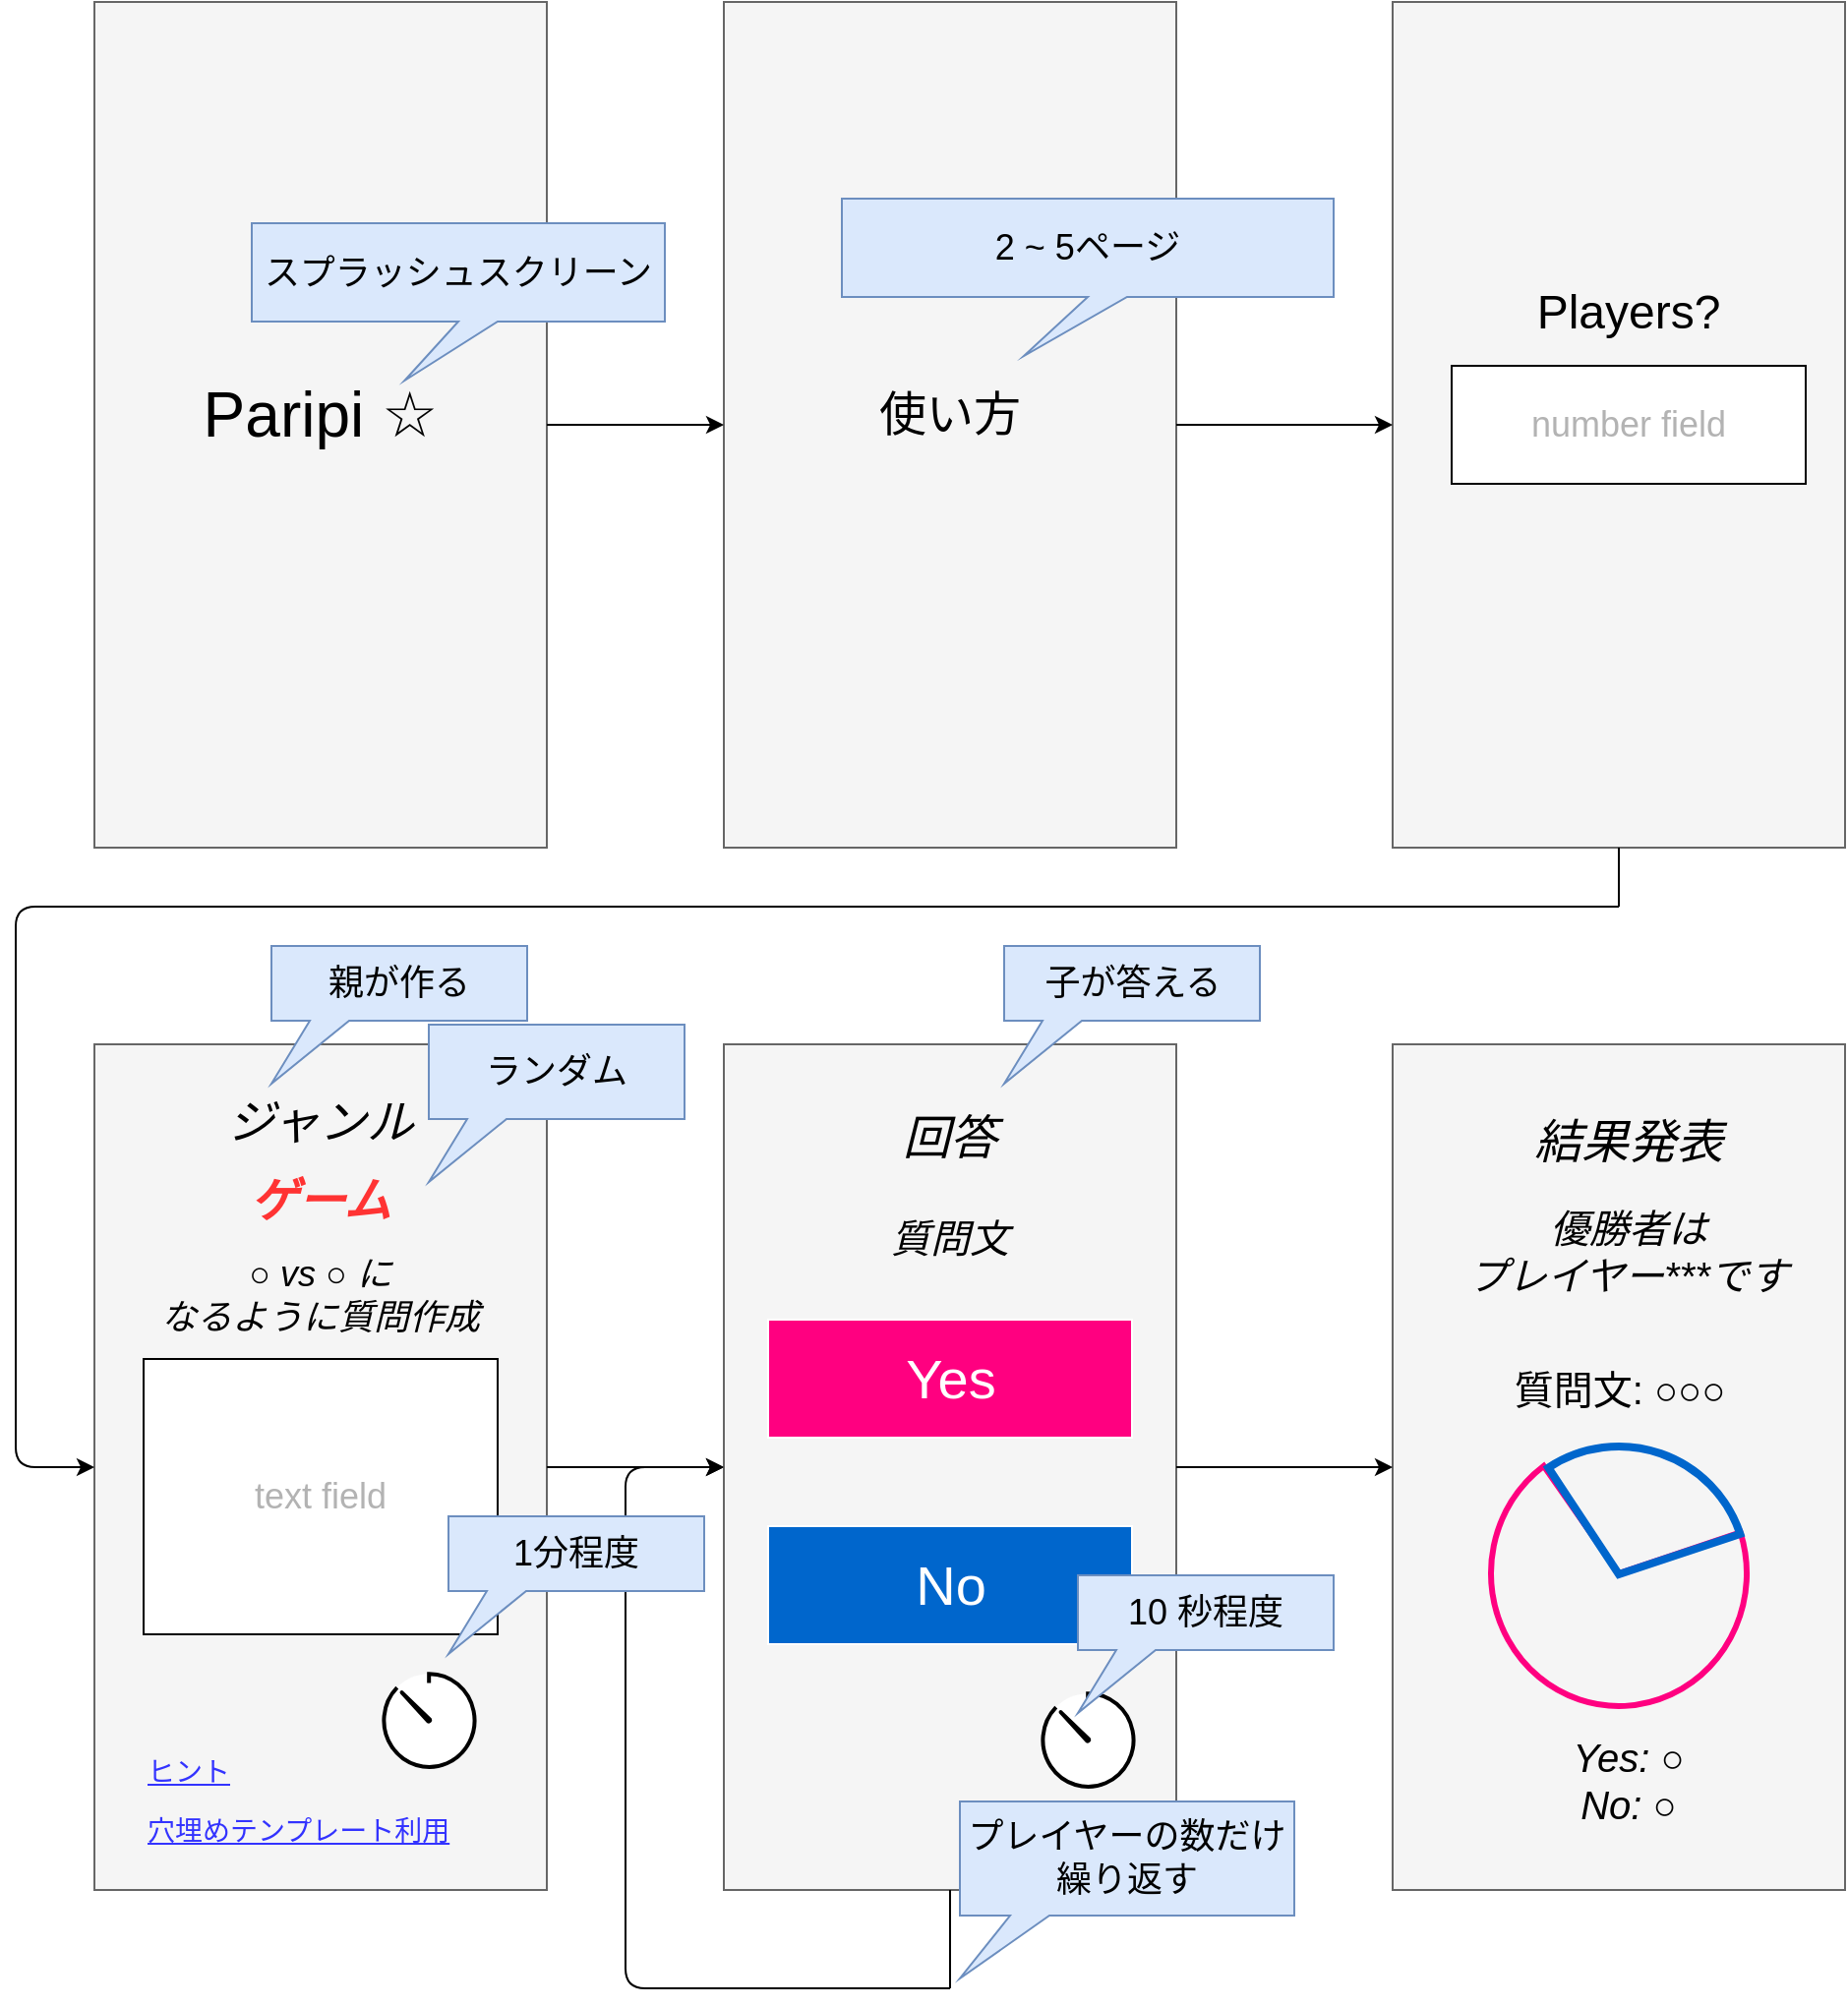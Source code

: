 <mxfile version="11.1.4" type="github"><diagram id="59mLUWuEukuHv1JtayhG" name="Page-1"><mxGraphModel dx="803" dy="538" grid="1" gridSize="10" guides="1" tooltips="1" connect="1" arrows="1" fold="1" page="1" pageScale="1" pageWidth="500" pageHeight="350" math="0" shadow="0"><root><mxCell id="0"/><mxCell id="1" parent="0"/><mxCell id="BUQUY_ISo4O6DXAO7tGX-52" value="" style="edgeStyle=elbowEdgeStyle;elbow=horizontal;endArrow=classic;html=1;entryX=0;entryY=0.5;entryDx=0;entryDy=0;" parent="1" edge="1" target="BUQUY_ISo4O6DXAO7tGX-34"><mxGeometry width="50" height="50" relative="1" as="geometry"><mxPoint x="515" y="1040" as="sourcePoint"/><mxPoint x="80" y="775" as="targetPoint"/><Array as="points"><mxPoint x="350" y="900"/><mxPoint x="30" y="630"/><mxPoint x="50" y="530"/></Array></mxGeometry></mxCell><mxCell id="BUQUY_ISo4O6DXAO7tGX-2" value="" style="rounded=0;whiteSpace=wrap;html=1;fillColor=#f5f5f5;strokeColor=#666666;fontColor=#333333;" parent="1" vertex="1"><mxGeometry x="80" y="30" width="230" height="430" as="geometry"/></mxCell><mxCell id="BUQUY_ISo4O6DXAO7tGX-3" value="&lt;font style=&quot;font-size: 32px&quot;&gt;Paripi ☆&lt;/font&gt;" style="text;html=1;strokeColor=none;fillColor=none;align=center;verticalAlign=middle;whiteSpace=wrap;rounded=0;" parent="1" vertex="1"><mxGeometry x="115" y="222.5" width="160" height="35" as="geometry"/></mxCell><mxCell id="BUQUY_ISo4O6DXAO7tGX-4" value="" style="rounded=0;whiteSpace=wrap;html=1;fillColor=#f5f5f5;strokeColor=#666666;fontColor=#333333;" parent="1" vertex="1"><mxGeometry x="400" y="30" width="230" height="430" as="geometry"/></mxCell><mxCell id="BUQUY_ISo4O6DXAO7tGX-8" value="&lt;font style=&quot;font-size: 18px&quot;&gt;スプラッシュスクリーン&lt;/font&gt;" style="shape=callout;whiteSpace=wrap;html=1;perimeter=calloutPerimeter;position2=0.37;fillColor=#dae8fc;strokeColor=#6c8ebf;" parent="1" vertex="1"><mxGeometry x="160" y="142.5" width="210" height="80" as="geometry"/></mxCell><mxCell id="BUQUY_ISo4O6DXAO7tGX-9" value="&lt;font style=&quot;font-size: 18px&quot;&gt;2 ~ 5ページ&lt;/font&gt;" style="shape=callout;whiteSpace=wrap;html=1;perimeter=calloutPerimeter;position2=0.37;fillColor=#dae8fc;strokeColor=#6c8ebf;" parent="1" vertex="1"><mxGeometry x="460" y="130" width="250" height="80" as="geometry"/></mxCell><mxCell id="BUQUY_ISo4O6DXAO7tGX-11" value="&lt;font style=&quot;font-size: 24px&quot;&gt;使い方&lt;/font&gt;" style="text;html=1;strokeColor=none;fillColor=none;align=center;verticalAlign=middle;whiteSpace=wrap;rounded=0;" parent="1" vertex="1"><mxGeometry x="435" y="222.5" width="160" height="35" as="geometry"/></mxCell><mxCell id="BUQUY_ISo4O6DXAO7tGX-12" value="" style="endArrow=classic;html=1;exitX=1;exitY=0.5;exitDx=0;exitDy=0;entryX=0;entryY=0.5;entryDx=0;entryDy=0;" parent="1" source="BUQUY_ISo4O6DXAO7tGX-2" target="BUQUY_ISo4O6DXAO7tGX-4" edge="1"><mxGeometry width="50" height="50" relative="1" as="geometry"><mxPoint x="80" y="530" as="sourcePoint"/><mxPoint x="130" y="480" as="targetPoint"/></mxGeometry></mxCell><mxCell id="BUQUY_ISo4O6DXAO7tGX-13" value="" style="rounded=0;whiteSpace=wrap;html=1;fillColor=#f5f5f5;strokeColor=#666666;fontColor=#333333;" parent="1" vertex="1"><mxGeometry x="740" y="30" width="230" height="430" as="geometry"/></mxCell><mxCell id="BUQUY_ISo4O6DXAO7tGX-14" value="" style="endArrow=classic;html=1;exitX=1;exitY=0.5;exitDx=0;exitDy=0;" parent="1" source="BUQUY_ISo4O6DXAO7tGX-4" target="BUQUY_ISo4O6DXAO7tGX-13" edge="1"><mxGeometry width="50" height="50" relative="1" as="geometry"><mxPoint x="320" y="255" as="sourcePoint"/><mxPoint x="410" y="255" as="targetPoint"/></mxGeometry></mxCell><mxCell id="BUQUY_ISo4O6DXAO7tGX-15" value="&lt;font style=&quot;font-size: 24px&quot;&gt;Players?&lt;/font&gt;" style="text;html=1;strokeColor=none;fillColor=none;align=center;verticalAlign=middle;whiteSpace=wrap;rounded=0;" parent="1" vertex="1"><mxGeometry x="780" y="170" width="160" height="35" as="geometry"/></mxCell><mxCell id="BUQUY_ISo4O6DXAO7tGX-16" value="&lt;font style=&quot;font-size: 18px&quot; color=&quot;#b3b3b3&quot;&gt;number field&lt;/font&gt;" style="rounded=0;whiteSpace=wrap;html=1;" parent="1" vertex="1"><mxGeometry x="770" y="215" width="180" height="60" as="geometry"/></mxCell><mxCell id="BUQUY_ISo4O6DXAO7tGX-18" value="" style="rounded=0;whiteSpace=wrap;html=1;fillColor=#f5f5f5;strokeColor=#666666;fontColor=#333333;" parent="1" vertex="1"><mxGeometry x="80" y="560" width="230" height="430" as="geometry"/></mxCell><mxCell id="BUQUY_ISo4O6DXAO7tGX-20" value="" style="edgeStyle=elbowEdgeStyle;elbow=horizontal;endArrow=classic;html=1;entryX=0;entryY=0.5;entryDx=0;entryDy=0;" parent="1" target="BUQUY_ISo4O6DXAO7tGX-18" edge="1"><mxGeometry width="50" height="50" relative="1" as="geometry"><mxPoint x="855" y="490" as="sourcePoint"/><mxPoint x="40" y="630" as="targetPoint"/><Array as="points"><mxPoint x="40" y="520"/><mxPoint x="20" y="620"/><mxPoint x="40" y="520"/></Array></mxGeometry></mxCell><mxCell id="BUQUY_ISo4O6DXAO7tGX-22" value="" style="endArrow=none;html=1;entryX=0.5;entryY=1;entryDx=0;entryDy=0;" parent="1" target="BUQUY_ISo4O6DXAO7tGX-13" edge="1"><mxGeometry width="50" height="50" relative="1" as="geometry"><mxPoint x="855" y="490" as="sourcePoint"/><mxPoint x="840" y="535" as="targetPoint"/></mxGeometry></mxCell><mxCell id="BUQUY_ISo4O6DXAO7tGX-24" value="&lt;font style=&quot;font-size: 18px&quot; color=&quot;#b3b3b3&quot;&gt;text field&lt;/font&gt;" style="rounded=0;whiteSpace=wrap;html=1;" parent="1" vertex="1"><mxGeometry x="105" y="720" width="180" height="140" as="geometry"/></mxCell><mxCell id="BUQUY_ISo4O6DXAO7tGX-25" value="&lt;font style=&quot;font-size: 18px&quot;&gt;&lt;i&gt;○ vs ○ に&lt;br&gt;なるように&lt;/i&gt;&lt;i&gt;質問作成&lt;/i&gt;&lt;i&gt;&lt;br&gt;&lt;/i&gt;&lt;/font&gt;" style="text;html=1;strokeColor=none;fillColor=none;align=center;verticalAlign=middle;whiteSpace=wrap;rounded=0;" parent="1" vertex="1"><mxGeometry x="105" y="660" width="180" height="55" as="geometry"/></mxCell><mxCell id="BUQUY_ISo4O6DXAO7tGX-26" value="&lt;font color=&quot;#3333ff&quot; size=&quot;1&quot;&gt;&lt;u style=&quot;font-size: 14px&quot;&gt;ヒント&lt;/u&gt;&lt;/font&gt;" style="text;html=1;strokeColor=none;fillColor=none;align=left;verticalAlign=middle;whiteSpace=wrap;rounded=0;" parent="1" vertex="1"><mxGeometry x="105" y="920" width="105" height="20" as="geometry"/></mxCell><mxCell id="BUQUY_ISo4O6DXAO7tGX-27" value="&lt;font color=&quot;#3333ff&quot; size=&quot;1&quot;&gt;&lt;u style=&quot;font-size: 14px&quot;&gt;穴埋めテンプレート利用&lt;/u&gt;&lt;/font&gt;" style="text;html=1;strokeColor=none;fillColor=none;align=left;verticalAlign=middle;whiteSpace=wrap;rounded=0;" parent="1" vertex="1"><mxGeometry x="105" y="950" width="165" height="20" as="geometry"/></mxCell><mxCell id="BUQUY_ISo4O6DXAO7tGX-29" value="&lt;span style=&quot;font-size: 24px&quot;&gt;&lt;i&gt;ジャンル&lt;/i&gt;&lt;/span&gt;" style="text;html=1;strokeColor=none;fillColor=none;align=center;verticalAlign=middle;whiteSpace=wrap;rounded=0;" parent="1" vertex="1"><mxGeometry x="105" y="580" width="180" height="40" as="geometry"/></mxCell><mxCell id="BUQUY_ISo4O6DXAO7tGX-31" value="&lt;span style=&quot;font-size: 24px&quot;&gt;&lt;i&gt;ゲーム&lt;/i&gt;&lt;/span&gt;" style="text;html=1;strokeColor=none;fillColor=none;align=center;verticalAlign=middle;whiteSpace=wrap;rounded=0;fontColor=#FF3333;fontStyle=1" parent="1" vertex="1"><mxGeometry x="105" y="620" width="180" height="40" as="geometry"/></mxCell><mxCell id="BUQUY_ISo4O6DXAO7tGX-32" value="" style="html=1;verticalLabelPosition=bottom;align=center;labelBackgroundColor=#000000;verticalAlign=top;strokeWidth=2;strokeColor=#000000;fillColor=#ffffff;shadow=0;dashed=0;shape=mxgraph.ios7.icons.gauge;fontColor=#000000;" parent="1" vertex="1"><mxGeometry x="225" y="880" width="50" height="50" as="geometry"/></mxCell><mxCell id="BUQUY_ISo4O6DXAO7tGX-33" value="&lt;span style=&quot;font-size: 18px&quot;&gt;ランダム&lt;/span&gt;" style="shape=callout;whiteSpace=wrap;html=1;perimeter=calloutPerimeter;position2=0;fillColor=#dae8fc;strokeColor=#6c8ebf;size=32;position=0.15;" parent="1" vertex="1"><mxGeometry x="250" y="550" width="130" height="80" as="geometry"/></mxCell><mxCell id="BUQUY_ISo4O6DXAO7tGX-34" value="" style="rounded=0;whiteSpace=wrap;html=1;fillColor=#f5f5f5;strokeColor=#666666;fontColor=#333333;" parent="1" vertex="1"><mxGeometry x="400" y="560" width="230" height="430" as="geometry"/></mxCell><mxCell id="BUQUY_ISo4O6DXAO7tGX-35" value="" style="endArrow=classic;html=1;exitX=1;exitY=0.5;exitDx=0;exitDy=0;entryX=0;entryY=0.5;entryDx=0;entryDy=0;" parent="1" target="BUQUY_ISo4O6DXAO7tGX-34" edge="1"><mxGeometry width="50" height="50" relative="1" as="geometry"><mxPoint x="310" y="775" as="sourcePoint"/><mxPoint x="130" y="1010" as="targetPoint"/></mxGeometry></mxCell><mxCell id="BUQUY_ISo4O6DXAO7tGX-36" value="&lt;span style=&quot;font-size: 18px&quot;&gt;1分程度&lt;/span&gt;" style="shape=callout;whiteSpace=wrap;html=1;perimeter=calloutPerimeter;position2=0;fillColor=#dae8fc;strokeColor=#6c8ebf;size=32;position=0.15;" parent="1" vertex="1"><mxGeometry x="260" y="800" width="130" height="70" as="geometry"/></mxCell><mxCell id="BUQUY_ISo4O6DXAO7tGX-37" value="&lt;span style=&quot;font-size: 24px&quot;&gt;&lt;i&gt;回答&lt;/i&gt;&lt;/span&gt;" style="text;html=1;strokeColor=none;fillColor=none;align=center;verticalAlign=middle;whiteSpace=wrap;rounded=0;" parent="1" vertex="1"><mxGeometry x="425" y="587.5" width="180" height="40" as="geometry"/></mxCell><mxCell id="BUQUY_ISo4O6DXAO7tGX-39" value="Yes" style="rounded=0;whiteSpace=wrap;html=1;labelBackgroundColor=none;strokeColor=#FFFFFF;fontColor=#FFFFFF;align=center;fillColor=#FF0080;labelBorderColor=none;fontSize=28;" parent="1" vertex="1"><mxGeometry x="422.5" y="700" width="185" height="60" as="geometry"/></mxCell><mxCell id="BUQUY_ISo4O6DXAO7tGX-40" value="No" style="rounded=0;whiteSpace=wrap;html=1;labelBackgroundColor=none;strokeColor=#FFFFFF;fontColor=#FFFFFF;align=center;fillColor=#0066CC;labelBorderColor=none;fontSize=28;" parent="1" vertex="1"><mxGeometry x="422.5" y="805" width="185" height="60" as="geometry"/></mxCell><mxCell id="BUQUY_ISo4O6DXAO7tGX-41" value="&lt;span style=&quot;font-size: 18px&quot;&gt;子が答える&lt;/span&gt;" style="shape=callout;whiteSpace=wrap;html=1;perimeter=calloutPerimeter;position2=0;fillColor=#dae8fc;strokeColor=#6c8ebf;size=32;position=0.15;" parent="1" vertex="1"><mxGeometry x="542.5" y="510" width="130" height="70" as="geometry"/></mxCell><mxCell id="BUQUY_ISo4O6DXAO7tGX-42" value="&lt;span style=&quot;font-size: 18px&quot;&gt;親が作る&lt;/span&gt;" style="shape=callout;whiteSpace=wrap;html=1;perimeter=calloutPerimeter;position2=0;fillColor=#dae8fc;strokeColor=#6c8ebf;size=32;position=0.15;" parent="1" vertex="1"><mxGeometry x="170" y="510" width="130" height="70" as="geometry"/></mxCell><mxCell id="BUQUY_ISo4O6DXAO7tGX-43" value="&lt;font style=&quot;font-size: 20px&quot;&gt;&lt;i&gt;質問文&lt;/i&gt;&lt;/font&gt;" style="text;html=1;strokeColor=none;fillColor=none;align=center;verticalAlign=middle;whiteSpace=wrap;rounded=0;" parent="1" vertex="1"><mxGeometry x="425" y="635" width="180" height="45" as="geometry"/></mxCell><mxCell id="BUQUY_ISo4O6DXAO7tGX-44" value="" style="html=1;verticalLabelPosition=bottom;align=center;labelBackgroundColor=#000000;verticalAlign=top;strokeWidth=2;strokeColor=#000000;fillColor=#ffffff;shadow=0;dashed=0;shape=mxgraph.ios7.icons.gauge;fontColor=#000000;" parent="1" vertex="1"><mxGeometry x="560" y="890" width="50" height="50" as="geometry"/></mxCell><mxCell id="BUQUY_ISo4O6DXAO7tGX-45" value="&lt;span style=&quot;font-size: 18px&quot;&gt;10 秒程度&lt;/span&gt;" style="shape=callout;whiteSpace=wrap;html=1;perimeter=calloutPerimeter;position2=0;fillColor=#dae8fc;strokeColor=#6c8ebf;size=32;position=0.15;" parent="1" vertex="1"><mxGeometry x="580" y="830" width="130" height="70" as="geometry"/></mxCell><mxCell id="BUQUY_ISo4O6DXAO7tGX-46" value="" style="rounded=0;whiteSpace=wrap;html=1;fillColor=#f5f5f5;strokeColor=#666666;fontColor=#333333;" parent="1" vertex="1"><mxGeometry x="740" y="560" width="230" height="430" as="geometry"/></mxCell><mxCell id="BUQUY_ISo4O6DXAO7tGX-47" value="" style="endArrow=classic;html=1;exitX=1;exitY=0.5;exitDx=0;exitDy=0;" parent="1" target="BUQUY_ISo4O6DXAO7tGX-46" edge="1"><mxGeometry width="50" height="50" relative="1" as="geometry"><mxPoint x="630" y="775" as="sourcePoint"/><mxPoint x="410" y="785" as="targetPoint"/></mxGeometry></mxCell><mxCell id="BUQUY_ISo4O6DXAO7tGX-48" value="&lt;span style=&quot;font-size: 24px&quot;&gt;&lt;i&gt;結果発表&lt;/i&gt;&lt;/span&gt;" style="text;html=1;strokeColor=none;fillColor=none;align=center;verticalAlign=middle;whiteSpace=wrap;rounded=0;" parent="1" vertex="1"><mxGeometry x="770" y="590" width="180" height="40" as="geometry"/></mxCell><mxCell id="BUQUY_ISo4O6DXAO7tGX-49" value="" style="verticalLabelPosition=bottom;verticalAlign=top;html=1;shape=mxgraph.basic.pie;startAngle=0.2;endAngle=0.9;labelBackgroundColor=none;strokeColor=#FF0080;fillColor=none;fontSize=28;fontColor=#FFFFFF;align=center;strokeWidth=3;" parent="1" vertex="1"><mxGeometry x="790" y="761.5" width="130" height="135" as="geometry"/></mxCell><mxCell id="BUQUY_ISo4O6DXAO7tGX-50" value="" style="verticalLabelPosition=bottom;verticalAlign=top;html=1;shape=mxgraph.basic.pie;startAngle=0.407;endAngle=0.699;labelBackgroundColor=none;strokeColor=#0066CC;fillColor=none;fontSize=28;fontColor=#FFFFFF;align=center;rotation=180;strokeWidth=4;" parent="1" vertex="1"><mxGeometry x="790" y="764.5" width="130" height="130" as="geometry"/></mxCell><mxCell id="BUQUY_ISo4O6DXAO7tGX-51" value="&lt;font style=&quot;font-size: 20px&quot;&gt;&lt;i&gt;Yes: ○&lt;br&gt;No: ○&lt;br&gt;&lt;/i&gt;&lt;/font&gt;" style="text;html=1;strokeColor=none;fillColor=none;align=center;verticalAlign=middle;whiteSpace=wrap;rounded=0;" parent="1" vertex="1"><mxGeometry x="770" y="911.5" width="180" height="45" as="geometry"/></mxCell><mxCell id="BUQUY_ISo4O6DXAO7tGX-53" value="" style="endArrow=none;html=1;entryX=0.5;entryY=1;entryDx=0;entryDy=0;" parent="1" edge="1"><mxGeometry width="50" height="50" relative="1" as="geometry"><mxPoint x="515" y="1040" as="sourcePoint"/><mxPoint x="515" y="990" as="targetPoint"/></mxGeometry></mxCell><mxCell id="BUQUY_ISo4O6DXAO7tGX-54" value="&lt;font style=&quot;font-size: 20px&quot;&gt;&lt;i&gt;優勝者は&lt;br&gt;プレイヤー***です&lt;br&gt;&lt;/i&gt;&lt;/font&gt;" style="text;html=1;strokeColor=none;fillColor=none;align=center;verticalAlign=middle;whiteSpace=wrap;rounded=0;" parent="1" vertex="1"><mxGeometry x="770" y="640" width="180" height="50" as="geometry"/></mxCell><mxCell id="BUQUY_ISo4O6DXAO7tGX-55" value="&lt;font style=&quot;font-size: 20px&quot;&gt;質問文: ○○○&lt;/font&gt;" style="text;html=1;fontSize=28;fontColor=#000000;align=center;" parent="1" vertex="1"><mxGeometry x="770" y="710" width="170" height="50" as="geometry"/></mxCell><mxCell id="BUQUY_ISo4O6DXAO7tGX-56" value="&lt;span style=&quot;font-size: 18px&quot;&gt;プレイヤーの数だけ繰り返す&lt;/span&gt;" style="shape=callout;whiteSpace=wrap;html=1;perimeter=calloutPerimeter;position2=0;fillColor=#dae8fc;strokeColor=#6c8ebf;size=32;position=0.15;" parent="1" vertex="1"><mxGeometry x="520" y="945" width="170" height="90" as="geometry"/></mxCell></root></mxGraphModel></diagram></mxfile>